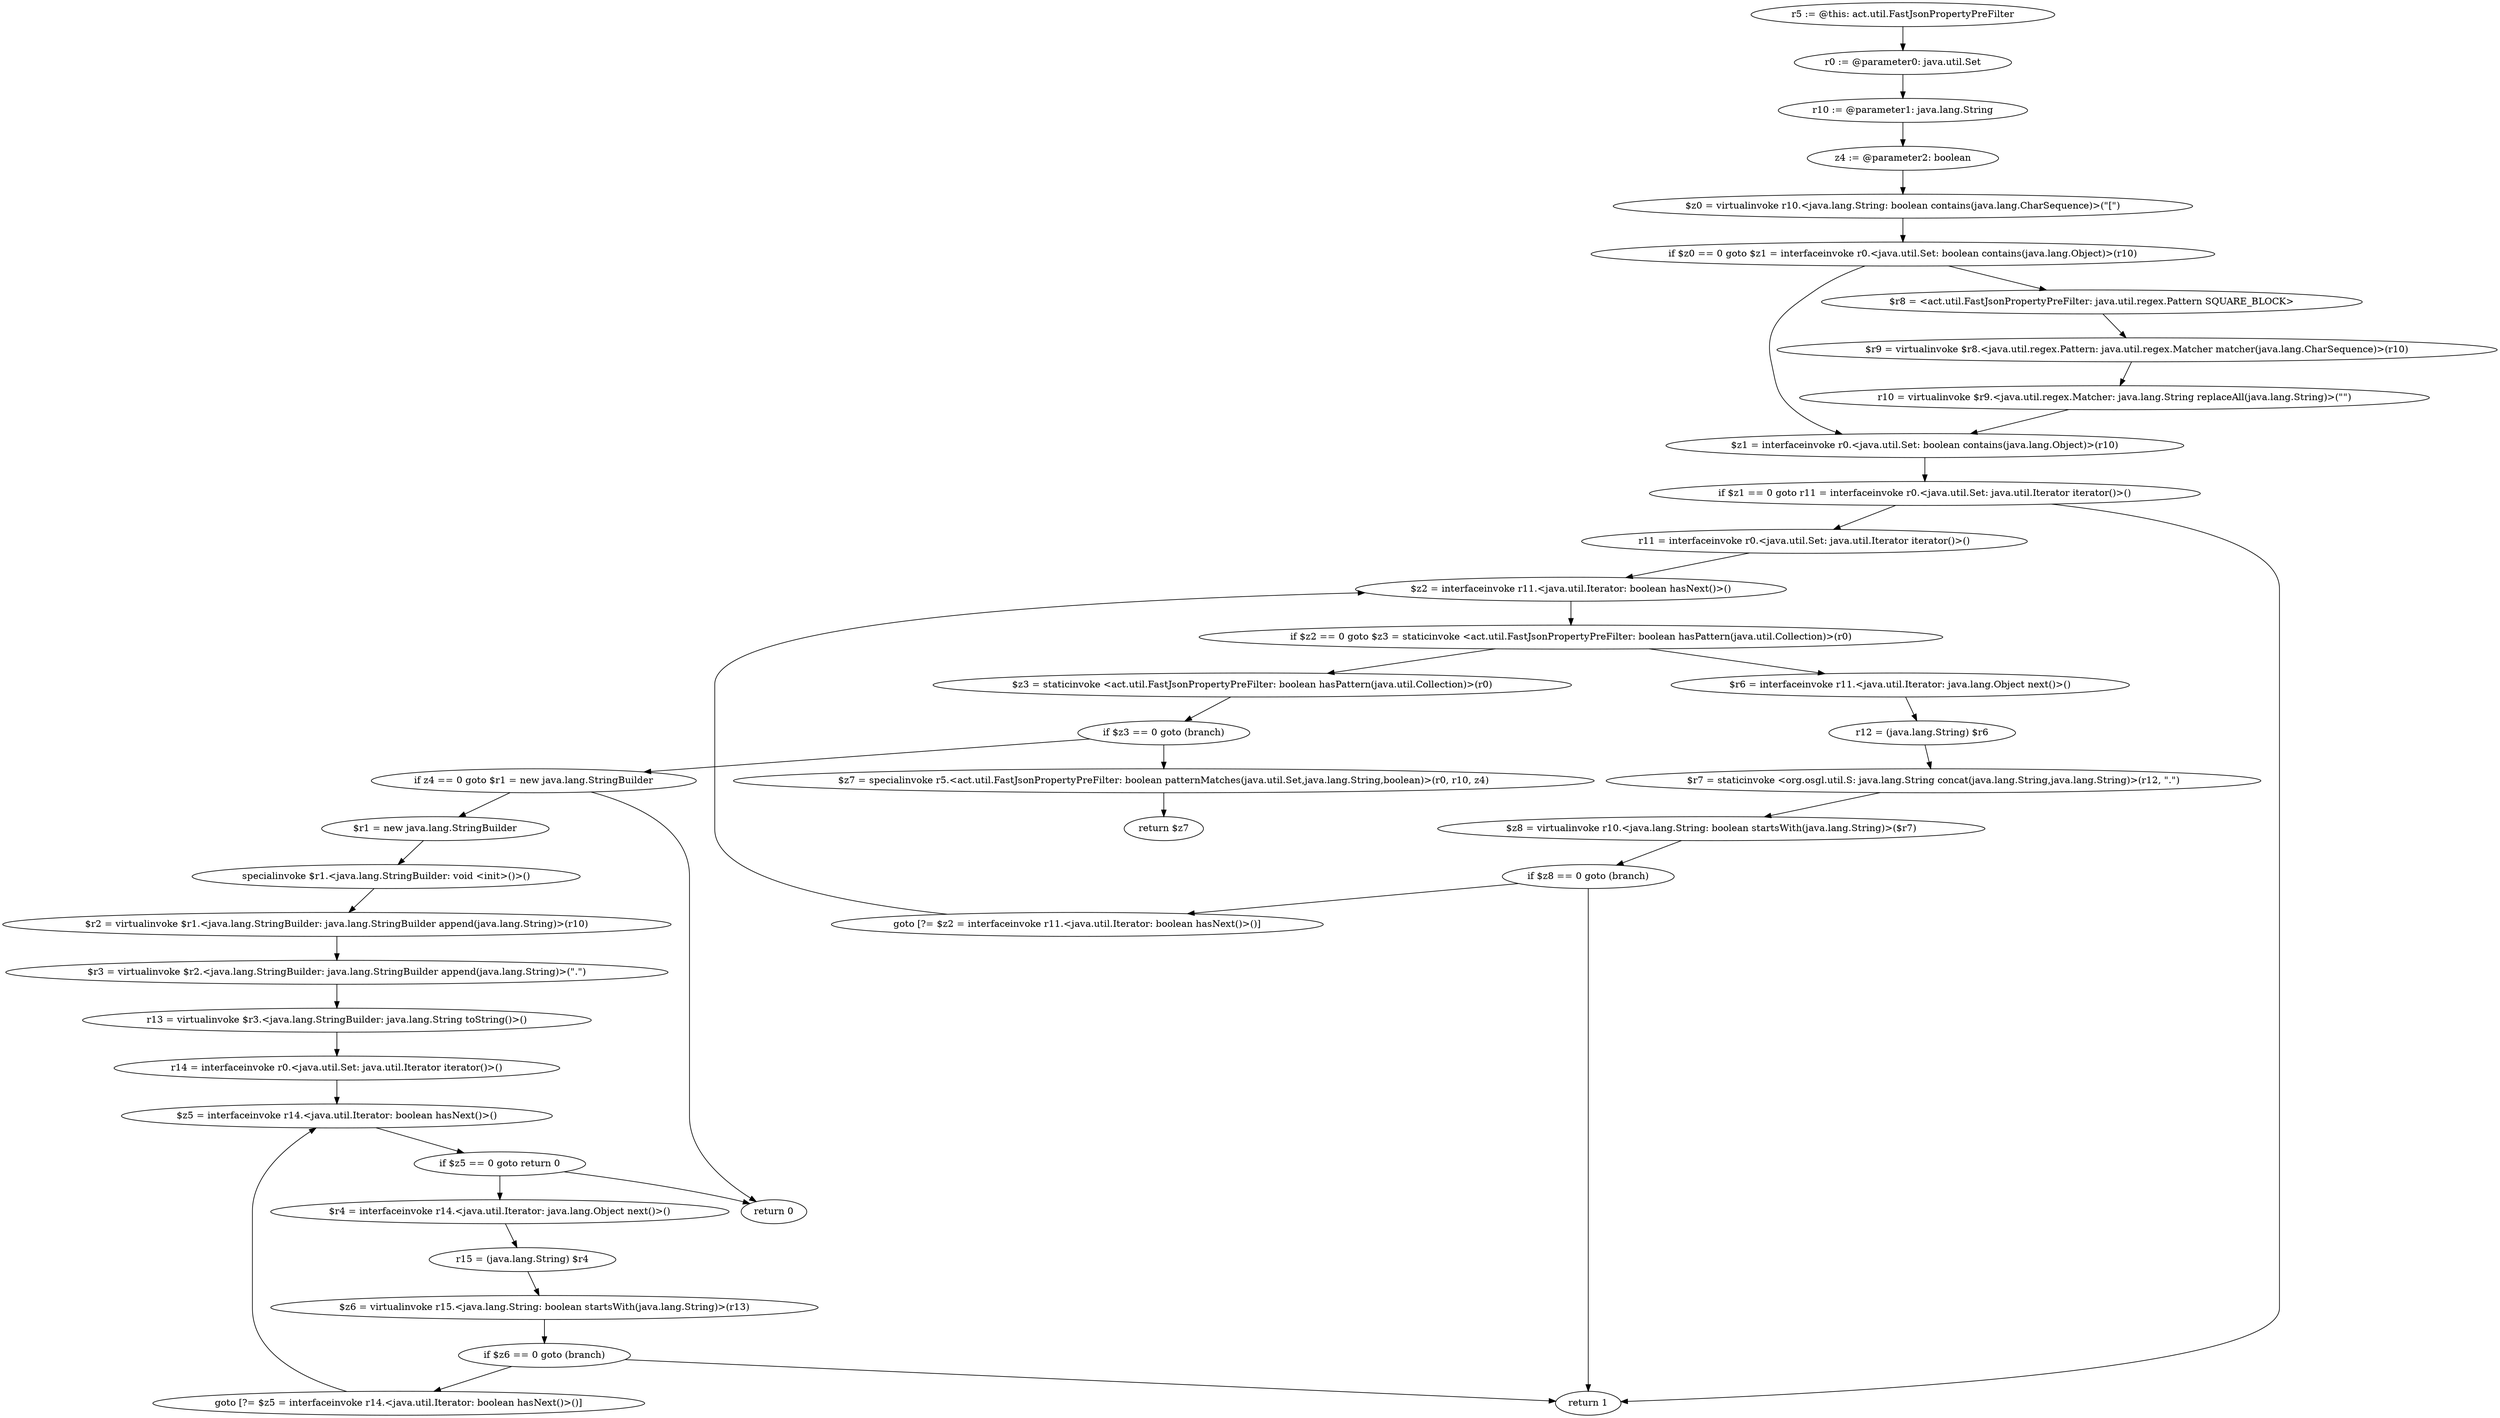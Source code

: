 digraph "unitGraph" {
    "r5 := @this: act.util.FastJsonPropertyPreFilter"
    "r0 := @parameter0: java.util.Set"
    "r10 := @parameter1: java.lang.String"
    "z4 := @parameter2: boolean"
    "$z0 = virtualinvoke r10.<java.lang.String: boolean contains(java.lang.CharSequence)>(\"[\")"
    "if $z0 == 0 goto $z1 = interfaceinvoke r0.<java.util.Set: boolean contains(java.lang.Object)>(r10)"
    "$r8 = <act.util.FastJsonPropertyPreFilter: java.util.regex.Pattern SQUARE_BLOCK>"
    "$r9 = virtualinvoke $r8.<java.util.regex.Pattern: java.util.regex.Matcher matcher(java.lang.CharSequence)>(r10)"
    "r10 = virtualinvoke $r9.<java.util.regex.Matcher: java.lang.String replaceAll(java.lang.String)>(\"\")"
    "$z1 = interfaceinvoke r0.<java.util.Set: boolean contains(java.lang.Object)>(r10)"
    "if $z1 == 0 goto r11 = interfaceinvoke r0.<java.util.Set: java.util.Iterator iterator()>()"
    "return 1"
    "r11 = interfaceinvoke r0.<java.util.Set: java.util.Iterator iterator()>()"
    "$z2 = interfaceinvoke r11.<java.util.Iterator: boolean hasNext()>()"
    "if $z2 == 0 goto $z3 = staticinvoke <act.util.FastJsonPropertyPreFilter: boolean hasPattern(java.util.Collection)>(r0)"
    "$r6 = interfaceinvoke r11.<java.util.Iterator: java.lang.Object next()>()"
    "r12 = (java.lang.String) $r6"
    "$r7 = staticinvoke <org.osgl.util.S: java.lang.String concat(java.lang.String,java.lang.String)>(r12, \".\")"
    "$z8 = virtualinvoke r10.<java.lang.String: boolean startsWith(java.lang.String)>($r7)"
    "if $z8 == 0 goto (branch)"
    "goto [?= $z2 = interfaceinvoke r11.<java.util.Iterator: boolean hasNext()>()]"
    "$z3 = staticinvoke <act.util.FastJsonPropertyPreFilter: boolean hasPattern(java.util.Collection)>(r0)"
    "if $z3 == 0 goto (branch)"
    "$z7 = specialinvoke r5.<act.util.FastJsonPropertyPreFilter: boolean patternMatches(java.util.Set,java.lang.String,boolean)>(r0, r10, z4)"
    "return $z7"
    "if z4 == 0 goto $r1 = new java.lang.StringBuilder"
    "return 0"
    "$r1 = new java.lang.StringBuilder"
    "specialinvoke $r1.<java.lang.StringBuilder: void <init>()>()"
    "$r2 = virtualinvoke $r1.<java.lang.StringBuilder: java.lang.StringBuilder append(java.lang.String)>(r10)"
    "$r3 = virtualinvoke $r2.<java.lang.StringBuilder: java.lang.StringBuilder append(java.lang.String)>(\".\")"
    "r13 = virtualinvoke $r3.<java.lang.StringBuilder: java.lang.String toString()>()"
    "r14 = interfaceinvoke r0.<java.util.Set: java.util.Iterator iterator()>()"
    "$z5 = interfaceinvoke r14.<java.util.Iterator: boolean hasNext()>()"
    "if $z5 == 0 goto return 0"
    "$r4 = interfaceinvoke r14.<java.util.Iterator: java.lang.Object next()>()"
    "r15 = (java.lang.String) $r4"
    "$z6 = virtualinvoke r15.<java.lang.String: boolean startsWith(java.lang.String)>(r13)"
    "if $z6 == 0 goto (branch)"
    "goto [?= $z5 = interfaceinvoke r14.<java.util.Iterator: boolean hasNext()>()]"
    "r5 := @this: act.util.FastJsonPropertyPreFilter"->"r0 := @parameter0: java.util.Set";
    "r0 := @parameter0: java.util.Set"->"r10 := @parameter1: java.lang.String";
    "r10 := @parameter1: java.lang.String"->"z4 := @parameter2: boolean";
    "z4 := @parameter2: boolean"->"$z0 = virtualinvoke r10.<java.lang.String: boolean contains(java.lang.CharSequence)>(\"[\")";
    "$z0 = virtualinvoke r10.<java.lang.String: boolean contains(java.lang.CharSequence)>(\"[\")"->"if $z0 == 0 goto $z1 = interfaceinvoke r0.<java.util.Set: boolean contains(java.lang.Object)>(r10)";
    "if $z0 == 0 goto $z1 = interfaceinvoke r0.<java.util.Set: boolean contains(java.lang.Object)>(r10)"->"$r8 = <act.util.FastJsonPropertyPreFilter: java.util.regex.Pattern SQUARE_BLOCK>";
    "if $z0 == 0 goto $z1 = interfaceinvoke r0.<java.util.Set: boolean contains(java.lang.Object)>(r10)"->"$z1 = interfaceinvoke r0.<java.util.Set: boolean contains(java.lang.Object)>(r10)";
    "$r8 = <act.util.FastJsonPropertyPreFilter: java.util.regex.Pattern SQUARE_BLOCK>"->"$r9 = virtualinvoke $r8.<java.util.regex.Pattern: java.util.regex.Matcher matcher(java.lang.CharSequence)>(r10)";
    "$r9 = virtualinvoke $r8.<java.util.regex.Pattern: java.util.regex.Matcher matcher(java.lang.CharSequence)>(r10)"->"r10 = virtualinvoke $r9.<java.util.regex.Matcher: java.lang.String replaceAll(java.lang.String)>(\"\")";
    "r10 = virtualinvoke $r9.<java.util.regex.Matcher: java.lang.String replaceAll(java.lang.String)>(\"\")"->"$z1 = interfaceinvoke r0.<java.util.Set: boolean contains(java.lang.Object)>(r10)";
    "$z1 = interfaceinvoke r0.<java.util.Set: boolean contains(java.lang.Object)>(r10)"->"if $z1 == 0 goto r11 = interfaceinvoke r0.<java.util.Set: java.util.Iterator iterator()>()";
    "if $z1 == 0 goto r11 = interfaceinvoke r0.<java.util.Set: java.util.Iterator iterator()>()"->"return 1";
    "if $z1 == 0 goto r11 = interfaceinvoke r0.<java.util.Set: java.util.Iterator iterator()>()"->"r11 = interfaceinvoke r0.<java.util.Set: java.util.Iterator iterator()>()";
    "r11 = interfaceinvoke r0.<java.util.Set: java.util.Iterator iterator()>()"->"$z2 = interfaceinvoke r11.<java.util.Iterator: boolean hasNext()>()";
    "$z2 = interfaceinvoke r11.<java.util.Iterator: boolean hasNext()>()"->"if $z2 == 0 goto $z3 = staticinvoke <act.util.FastJsonPropertyPreFilter: boolean hasPattern(java.util.Collection)>(r0)";
    "if $z2 == 0 goto $z3 = staticinvoke <act.util.FastJsonPropertyPreFilter: boolean hasPattern(java.util.Collection)>(r0)"->"$r6 = interfaceinvoke r11.<java.util.Iterator: java.lang.Object next()>()";
    "if $z2 == 0 goto $z3 = staticinvoke <act.util.FastJsonPropertyPreFilter: boolean hasPattern(java.util.Collection)>(r0)"->"$z3 = staticinvoke <act.util.FastJsonPropertyPreFilter: boolean hasPattern(java.util.Collection)>(r0)";
    "$r6 = interfaceinvoke r11.<java.util.Iterator: java.lang.Object next()>()"->"r12 = (java.lang.String) $r6";
    "r12 = (java.lang.String) $r6"->"$r7 = staticinvoke <org.osgl.util.S: java.lang.String concat(java.lang.String,java.lang.String)>(r12, \".\")";
    "$r7 = staticinvoke <org.osgl.util.S: java.lang.String concat(java.lang.String,java.lang.String)>(r12, \".\")"->"$z8 = virtualinvoke r10.<java.lang.String: boolean startsWith(java.lang.String)>($r7)";
    "$z8 = virtualinvoke r10.<java.lang.String: boolean startsWith(java.lang.String)>($r7)"->"if $z8 == 0 goto (branch)";
    "if $z8 == 0 goto (branch)"->"return 1";
    "if $z8 == 0 goto (branch)"->"goto [?= $z2 = interfaceinvoke r11.<java.util.Iterator: boolean hasNext()>()]";
    "goto [?= $z2 = interfaceinvoke r11.<java.util.Iterator: boolean hasNext()>()]"->"$z2 = interfaceinvoke r11.<java.util.Iterator: boolean hasNext()>()";
    "$z3 = staticinvoke <act.util.FastJsonPropertyPreFilter: boolean hasPattern(java.util.Collection)>(r0)"->"if $z3 == 0 goto (branch)";
    "if $z3 == 0 goto (branch)"->"$z7 = specialinvoke r5.<act.util.FastJsonPropertyPreFilter: boolean patternMatches(java.util.Set,java.lang.String,boolean)>(r0, r10, z4)";
    "if $z3 == 0 goto (branch)"->"if z4 == 0 goto $r1 = new java.lang.StringBuilder";
    "$z7 = specialinvoke r5.<act.util.FastJsonPropertyPreFilter: boolean patternMatches(java.util.Set,java.lang.String,boolean)>(r0, r10, z4)"->"return $z7";
    "if z4 == 0 goto $r1 = new java.lang.StringBuilder"->"return 0";
    "if z4 == 0 goto $r1 = new java.lang.StringBuilder"->"$r1 = new java.lang.StringBuilder";
    "$r1 = new java.lang.StringBuilder"->"specialinvoke $r1.<java.lang.StringBuilder: void <init>()>()";
    "specialinvoke $r1.<java.lang.StringBuilder: void <init>()>()"->"$r2 = virtualinvoke $r1.<java.lang.StringBuilder: java.lang.StringBuilder append(java.lang.String)>(r10)";
    "$r2 = virtualinvoke $r1.<java.lang.StringBuilder: java.lang.StringBuilder append(java.lang.String)>(r10)"->"$r3 = virtualinvoke $r2.<java.lang.StringBuilder: java.lang.StringBuilder append(java.lang.String)>(\".\")";
    "$r3 = virtualinvoke $r2.<java.lang.StringBuilder: java.lang.StringBuilder append(java.lang.String)>(\".\")"->"r13 = virtualinvoke $r3.<java.lang.StringBuilder: java.lang.String toString()>()";
    "r13 = virtualinvoke $r3.<java.lang.StringBuilder: java.lang.String toString()>()"->"r14 = interfaceinvoke r0.<java.util.Set: java.util.Iterator iterator()>()";
    "r14 = interfaceinvoke r0.<java.util.Set: java.util.Iterator iterator()>()"->"$z5 = interfaceinvoke r14.<java.util.Iterator: boolean hasNext()>()";
    "$z5 = interfaceinvoke r14.<java.util.Iterator: boolean hasNext()>()"->"if $z5 == 0 goto return 0";
    "if $z5 == 0 goto return 0"->"$r4 = interfaceinvoke r14.<java.util.Iterator: java.lang.Object next()>()";
    "if $z5 == 0 goto return 0"->"return 0";
    "$r4 = interfaceinvoke r14.<java.util.Iterator: java.lang.Object next()>()"->"r15 = (java.lang.String) $r4";
    "r15 = (java.lang.String) $r4"->"$z6 = virtualinvoke r15.<java.lang.String: boolean startsWith(java.lang.String)>(r13)";
    "$z6 = virtualinvoke r15.<java.lang.String: boolean startsWith(java.lang.String)>(r13)"->"if $z6 == 0 goto (branch)";
    "if $z6 == 0 goto (branch)"->"return 1";
    "if $z6 == 0 goto (branch)"->"goto [?= $z5 = interfaceinvoke r14.<java.util.Iterator: boolean hasNext()>()]";
    "goto [?= $z5 = interfaceinvoke r14.<java.util.Iterator: boolean hasNext()>()]"->"$z5 = interfaceinvoke r14.<java.util.Iterator: boolean hasNext()>()";
}
